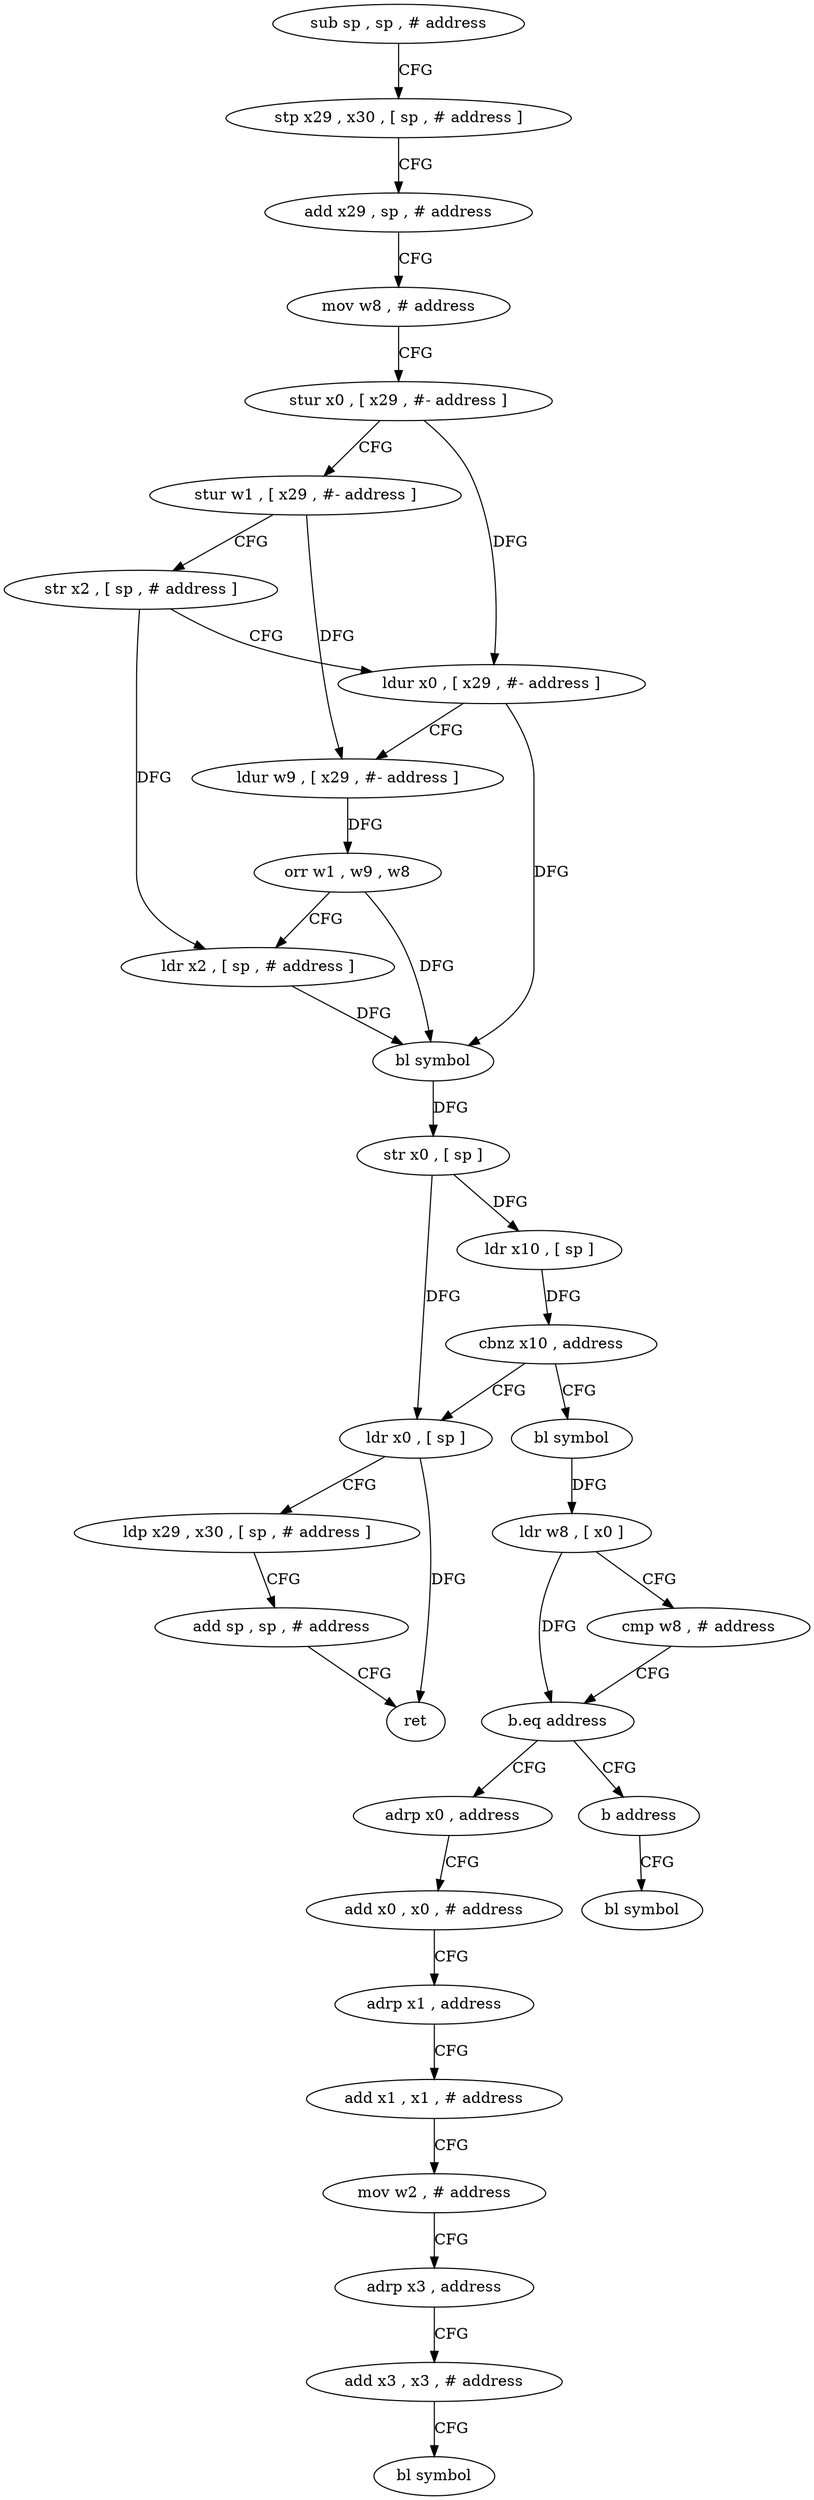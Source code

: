 digraph "func" {
"4265120" [label = "sub sp , sp , # address" ]
"4265124" [label = "stp x29 , x30 , [ sp , # address ]" ]
"4265128" [label = "add x29 , sp , # address" ]
"4265132" [label = "mov w8 , # address" ]
"4265136" [label = "stur x0 , [ x29 , #- address ]" ]
"4265140" [label = "stur w1 , [ x29 , #- address ]" ]
"4265144" [label = "str x2 , [ sp , # address ]" ]
"4265148" [label = "ldur x0 , [ x29 , #- address ]" ]
"4265152" [label = "ldur w9 , [ x29 , #- address ]" ]
"4265156" [label = "orr w1 , w9 , w8" ]
"4265160" [label = "ldr x2 , [ sp , # address ]" ]
"4265164" [label = "bl symbol" ]
"4265168" [label = "str x0 , [ sp ]" ]
"4265172" [label = "ldr x10 , [ sp ]" ]
"4265176" [label = "cbnz x10 , address" ]
"4265236" [label = "ldr x0 , [ sp ]" ]
"4265180" [label = "bl symbol" ]
"4265240" [label = "ldp x29 , x30 , [ sp , # address ]" ]
"4265244" [label = "add sp , sp , # address" ]
"4265248" [label = "ret" ]
"4265184" [label = "ldr w8 , [ x0 ]" ]
"4265188" [label = "cmp w8 , # address" ]
"4265192" [label = "b.eq address" ]
"4265200" [label = "adrp x0 , address" ]
"4265196" [label = "b address" ]
"4265204" [label = "add x0 , x0 , # address" ]
"4265208" [label = "adrp x1 , address" ]
"4265212" [label = "add x1 , x1 , # address" ]
"4265216" [label = "mov w2 , # address" ]
"4265220" [label = "adrp x3 , address" ]
"4265224" [label = "add x3 , x3 , # address" ]
"4265228" [label = "bl symbol" ]
"4265232" [label = "bl symbol" ]
"4265120" -> "4265124" [ label = "CFG" ]
"4265124" -> "4265128" [ label = "CFG" ]
"4265128" -> "4265132" [ label = "CFG" ]
"4265132" -> "4265136" [ label = "CFG" ]
"4265136" -> "4265140" [ label = "CFG" ]
"4265136" -> "4265148" [ label = "DFG" ]
"4265140" -> "4265144" [ label = "CFG" ]
"4265140" -> "4265152" [ label = "DFG" ]
"4265144" -> "4265148" [ label = "CFG" ]
"4265144" -> "4265160" [ label = "DFG" ]
"4265148" -> "4265152" [ label = "CFG" ]
"4265148" -> "4265164" [ label = "DFG" ]
"4265152" -> "4265156" [ label = "DFG" ]
"4265156" -> "4265160" [ label = "CFG" ]
"4265156" -> "4265164" [ label = "DFG" ]
"4265160" -> "4265164" [ label = "DFG" ]
"4265164" -> "4265168" [ label = "DFG" ]
"4265168" -> "4265172" [ label = "DFG" ]
"4265168" -> "4265236" [ label = "DFG" ]
"4265172" -> "4265176" [ label = "DFG" ]
"4265176" -> "4265236" [ label = "CFG" ]
"4265176" -> "4265180" [ label = "CFG" ]
"4265236" -> "4265240" [ label = "CFG" ]
"4265236" -> "4265248" [ label = "DFG" ]
"4265180" -> "4265184" [ label = "DFG" ]
"4265240" -> "4265244" [ label = "CFG" ]
"4265244" -> "4265248" [ label = "CFG" ]
"4265184" -> "4265188" [ label = "CFG" ]
"4265184" -> "4265192" [ label = "DFG" ]
"4265188" -> "4265192" [ label = "CFG" ]
"4265192" -> "4265200" [ label = "CFG" ]
"4265192" -> "4265196" [ label = "CFG" ]
"4265200" -> "4265204" [ label = "CFG" ]
"4265196" -> "4265232" [ label = "CFG" ]
"4265204" -> "4265208" [ label = "CFG" ]
"4265208" -> "4265212" [ label = "CFG" ]
"4265212" -> "4265216" [ label = "CFG" ]
"4265216" -> "4265220" [ label = "CFG" ]
"4265220" -> "4265224" [ label = "CFG" ]
"4265224" -> "4265228" [ label = "CFG" ]
}
